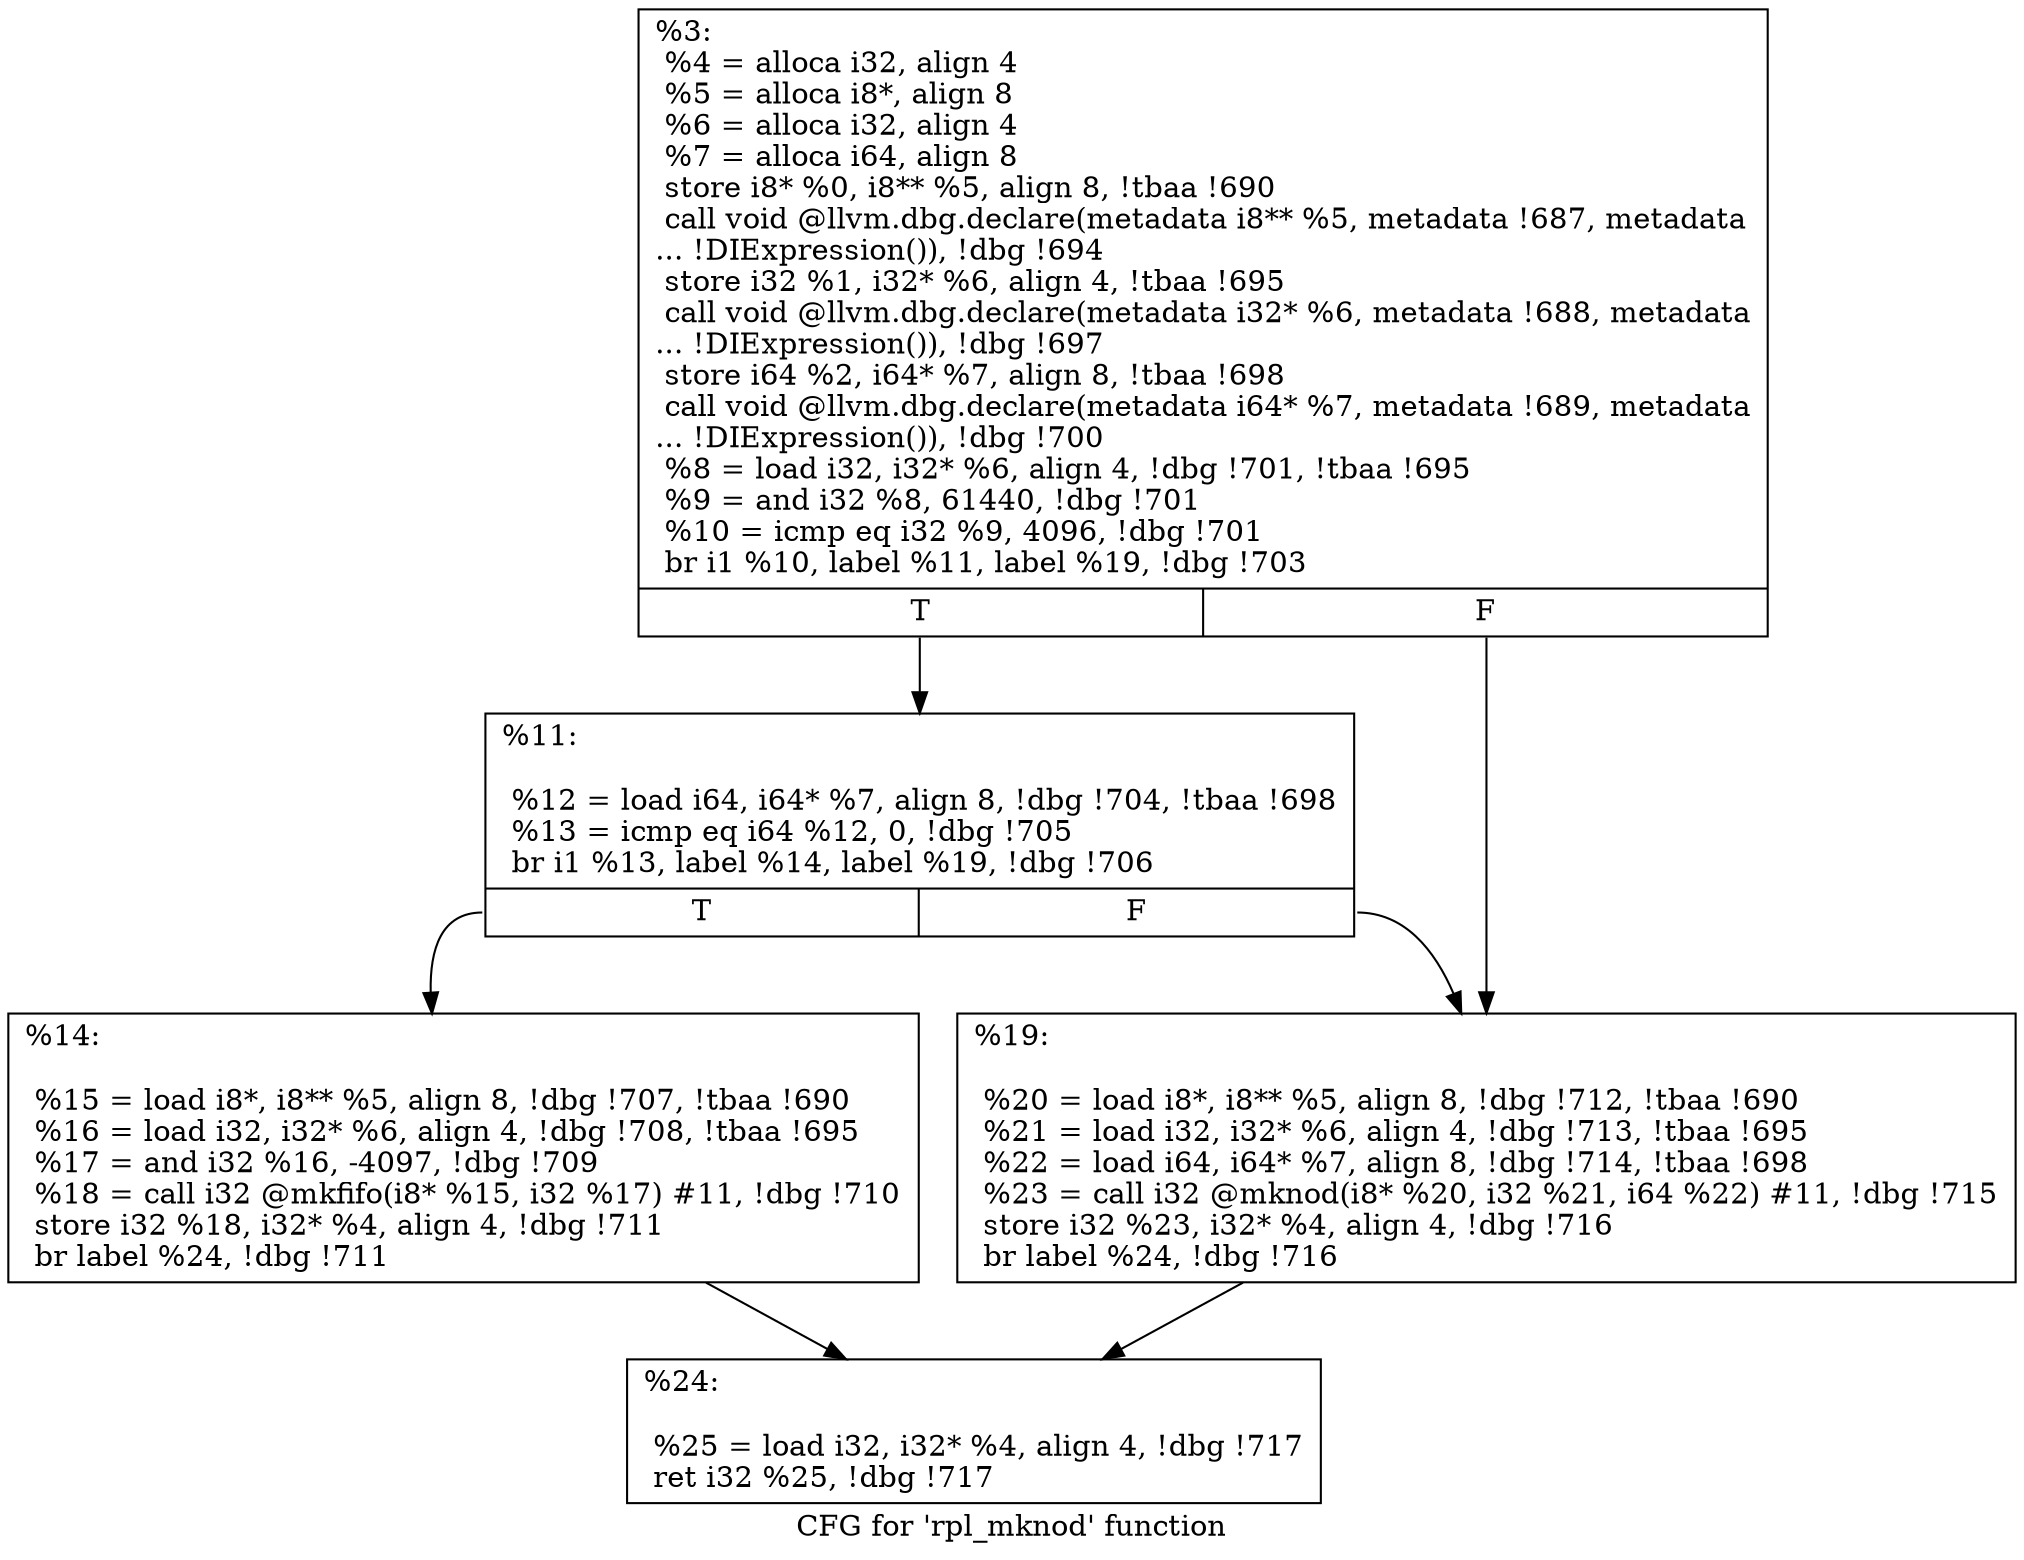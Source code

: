 digraph "CFG for 'rpl_mknod' function" {
	label="CFG for 'rpl_mknod' function";

	Node0x1669540 [shape=record,label="{%3:\l  %4 = alloca i32, align 4\l  %5 = alloca i8*, align 8\l  %6 = alloca i32, align 4\l  %7 = alloca i64, align 8\l  store i8* %0, i8** %5, align 8, !tbaa !690\l  call void @llvm.dbg.declare(metadata i8** %5, metadata !687, metadata\l... !DIExpression()), !dbg !694\l  store i32 %1, i32* %6, align 4, !tbaa !695\l  call void @llvm.dbg.declare(metadata i32* %6, metadata !688, metadata\l... !DIExpression()), !dbg !697\l  store i64 %2, i64* %7, align 8, !tbaa !698\l  call void @llvm.dbg.declare(metadata i64* %7, metadata !689, metadata\l... !DIExpression()), !dbg !700\l  %8 = load i32, i32* %6, align 4, !dbg !701, !tbaa !695\l  %9 = and i32 %8, 61440, !dbg !701\l  %10 = icmp eq i32 %9, 4096, !dbg !701\l  br i1 %10, label %11, label %19, !dbg !703\l|{<s0>T|<s1>F}}"];
	Node0x1669540:s0 -> Node0x166e910;
	Node0x1669540:s1 -> Node0x1672870;
	Node0x166e910 [shape=record,label="{%11:\l\l  %12 = load i64, i64* %7, align 8, !dbg !704, !tbaa !698\l  %13 = icmp eq i64 %12, 0, !dbg !705\l  br i1 %13, label %14, label %19, !dbg !706\l|{<s0>T|<s1>F}}"];
	Node0x166e910:s0 -> Node0x1672820;
	Node0x166e910:s1 -> Node0x1672870;
	Node0x1672820 [shape=record,label="{%14:\l\l  %15 = load i8*, i8** %5, align 8, !dbg !707, !tbaa !690\l  %16 = load i32, i32* %6, align 4, !dbg !708, !tbaa !695\l  %17 = and i32 %16, -4097, !dbg !709\l  %18 = call i32 @mkfifo(i8* %15, i32 %17) #11, !dbg !710\l  store i32 %18, i32* %4, align 4, !dbg !711\l  br label %24, !dbg !711\l}"];
	Node0x1672820 -> Node0x16728c0;
	Node0x1672870 [shape=record,label="{%19:\l\l  %20 = load i8*, i8** %5, align 8, !dbg !712, !tbaa !690\l  %21 = load i32, i32* %6, align 4, !dbg !713, !tbaa !695\l  %22 = load i64, i64* %7, align 8, !dbg !714, !tbaa !698\l  %23 = call i32 @mknod(i8* %20, i32 %21, i64 %22) #11, !dbg !715\l  store i32 %23, i32* %4, align 4, !dbg !716\l  br label %24, !dbg !716\l}"];
	Node0x1672870 -> Node0x16728c0;
	Node0x16728c0 [shape=record,label="{%24:\l\l  %25 = load i32, i32* %4, align 4, !dbg !717\l  ret i32 %25, !dbg !717\l}"];
}

